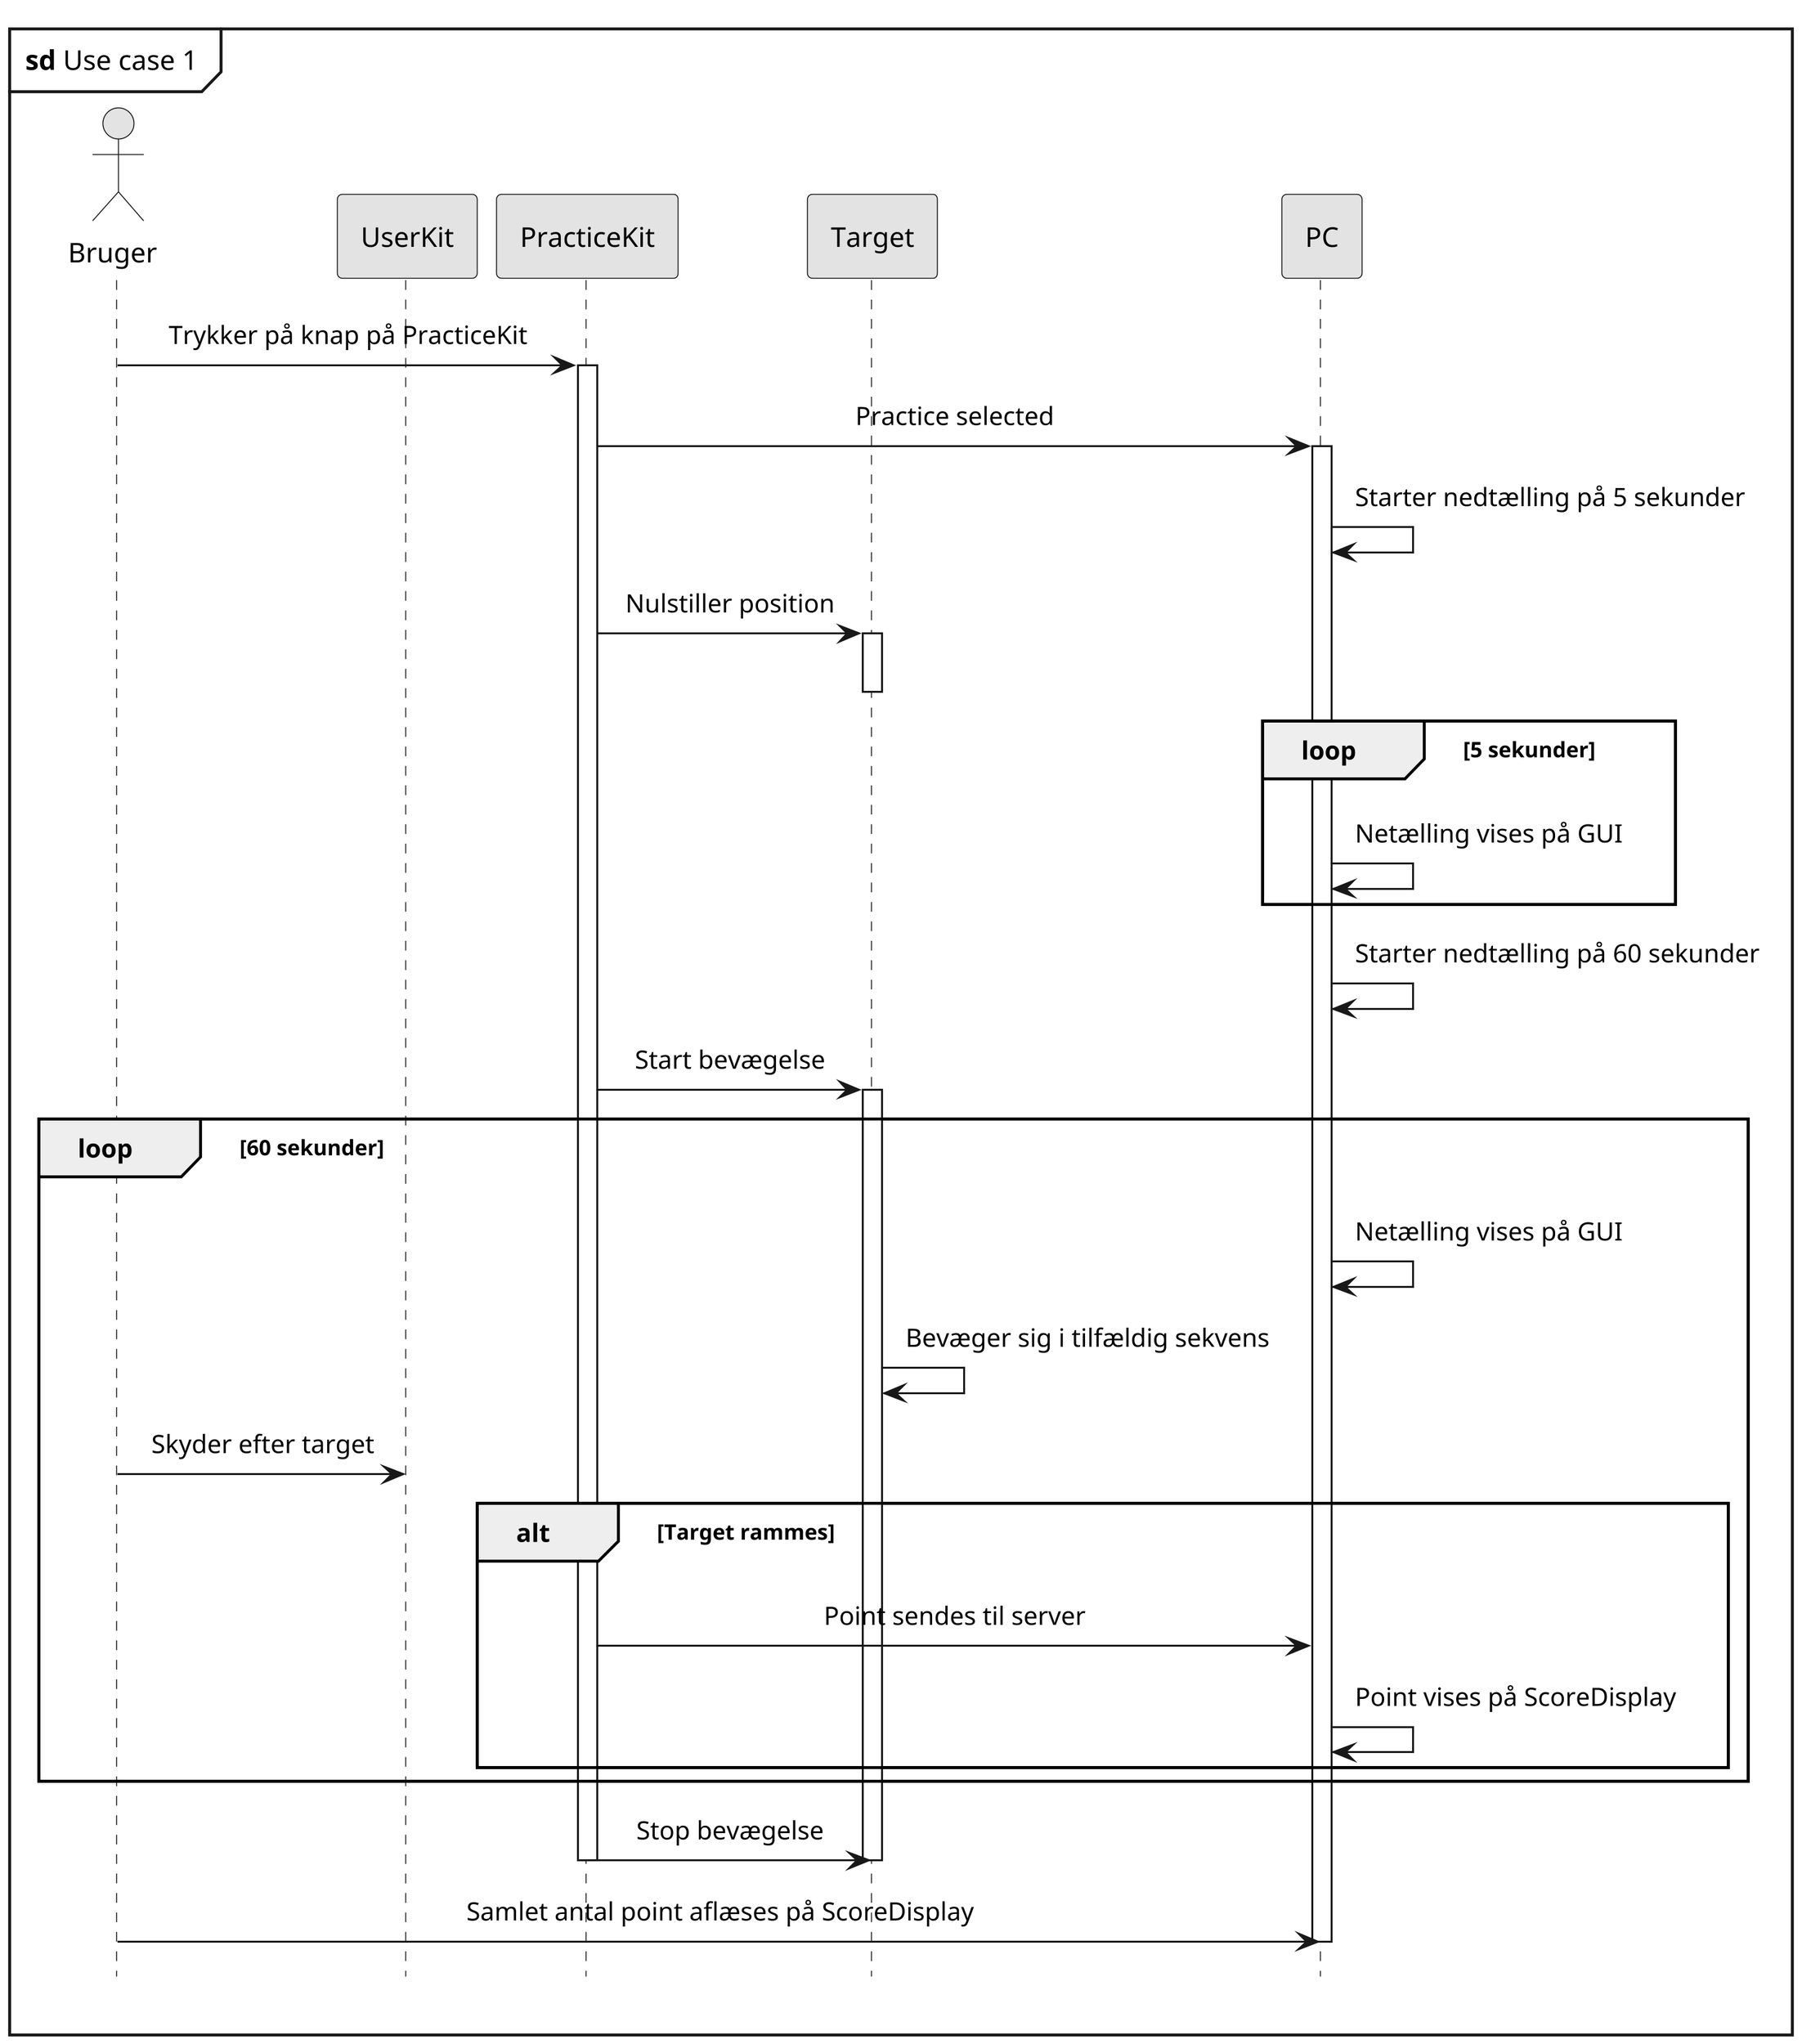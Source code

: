 @startuml ssd-uc1

hide footbox

skinparam {
    monochrome true
    dpi 300
    padding 5
    sequenceMessageAlign center
    packageStyle frame
    shadowing false
    'backgroundColor transparent
}

mainframe **sd** Use case 1

actor Bruger as user

participant "UserKit" as userKit
participant "PracticeKit" as practiceKit
participant "Target" as target
participant "PC" as pc

'== Use case 1 ==
user -> practiceKit++: Trykker på knap på PracticeKit
practiceKit -> pc++: Practice selected

pc -> pc: Starter nedtælling på 5 sekunder
practiceKit -> target++: Nulstiller position
deactivate target

loop 5 sekunder
    pc -> pc: Netælling vises på GUI
end

pc -> pc: Starter nedtælling på 60 sekunder
practiceKit -> target: Start bevægelse
activate target

loop 60 sekunder
    pc -> pc: Netælling vises på GUI

    target -> target: Bevæger sig i tilfældig sekvens
    user -> userKit: Skyder efter target

    alt Target rammes
        practiceKit -> pc: Point sendes til server
        pc -> pc: Point vises på ScoreDisplay
    end
end

practiceKit -> target: Stop bevægelse
deactivate target
deactivate practiceKit

user -> pc: Samlet antal point aflæses på ScoreDisplay
deactivate pc

@enduml